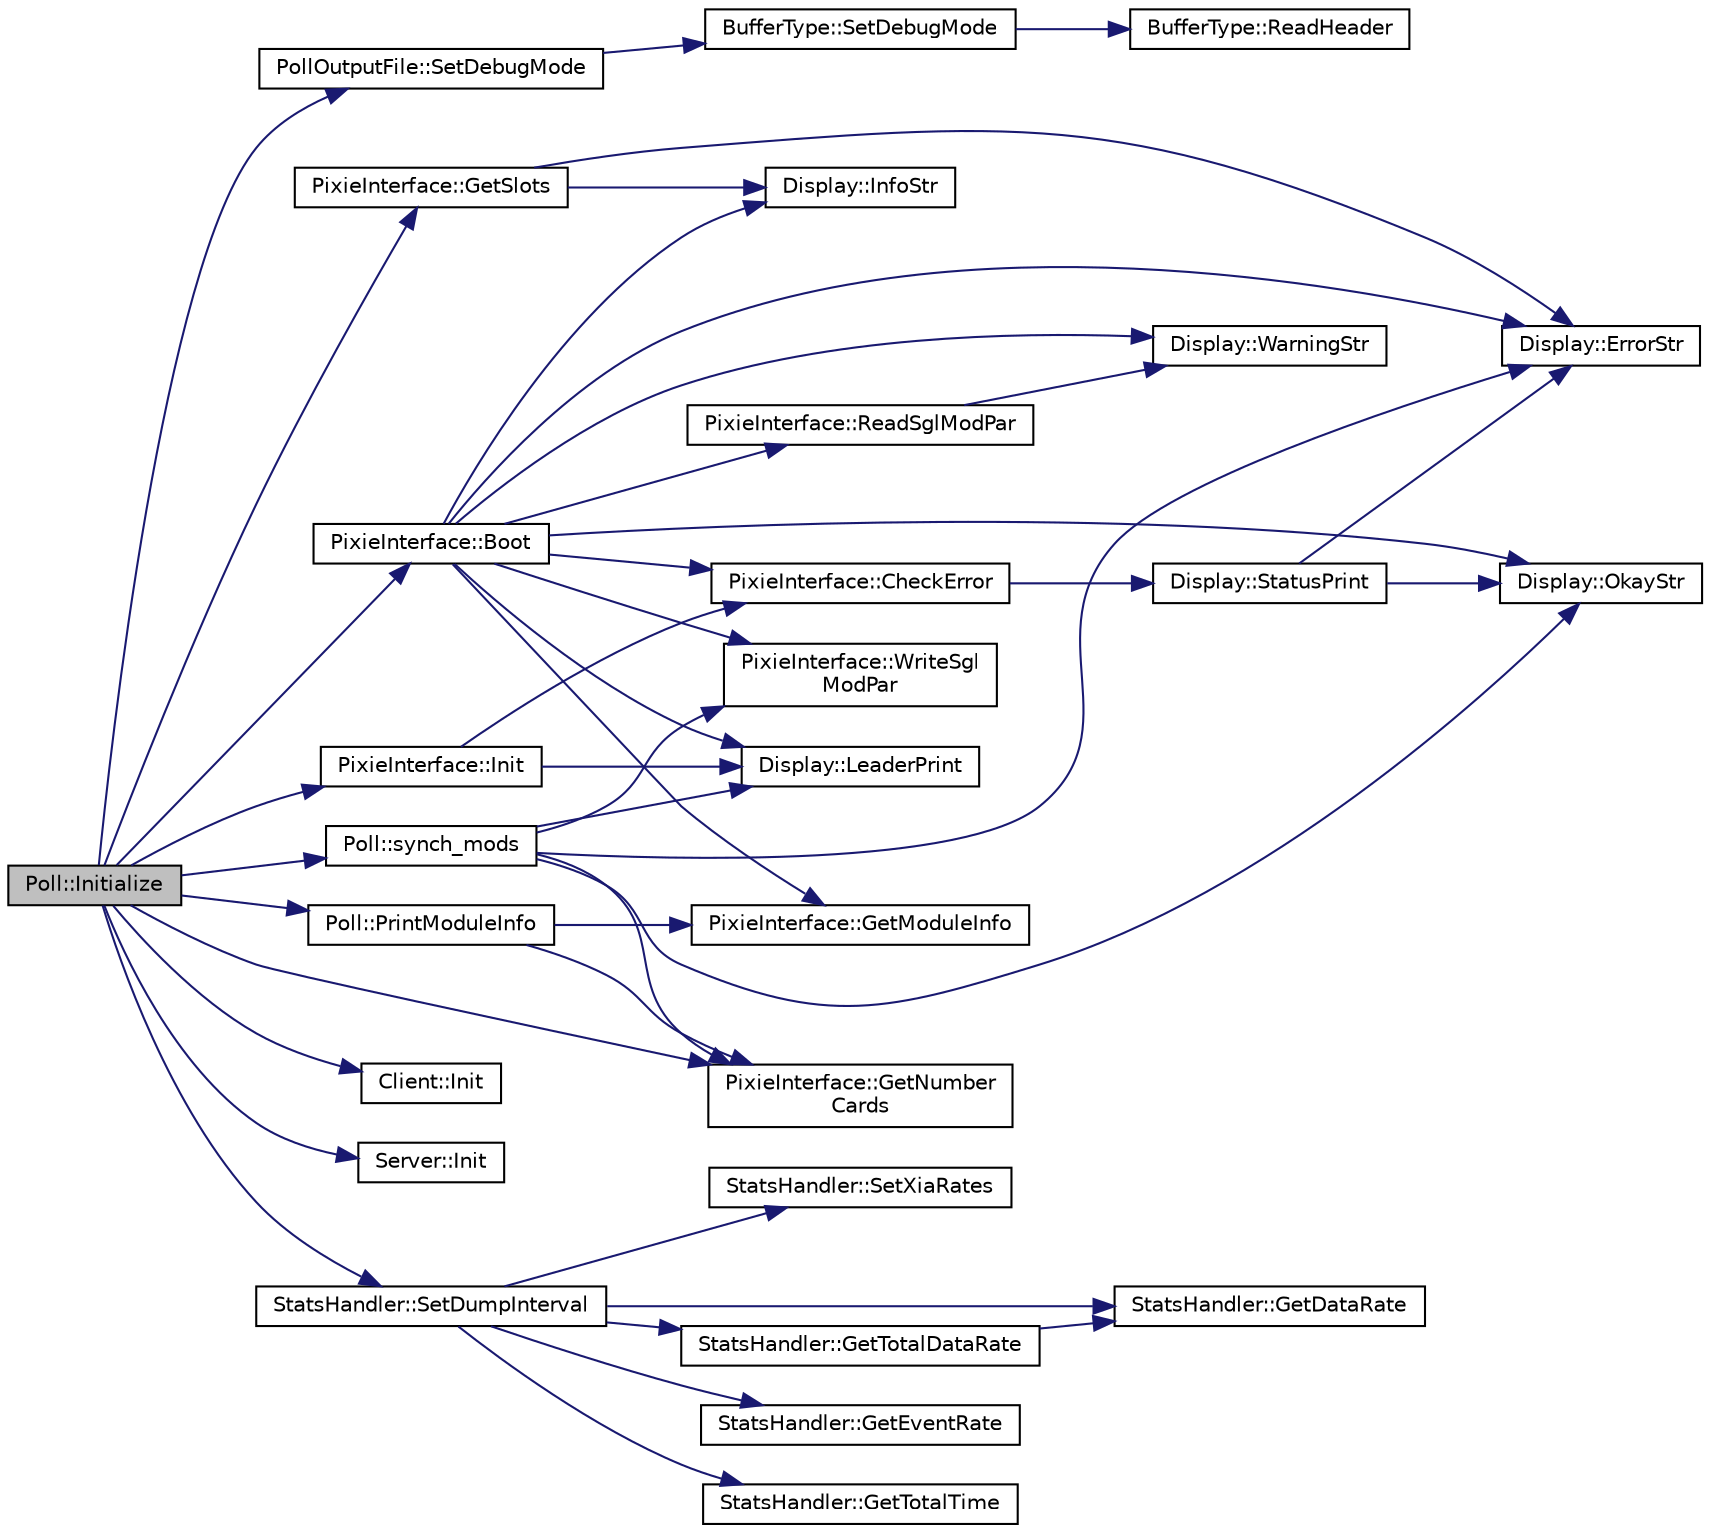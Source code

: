 digraph "Poll::Initialize"
{
  edge [fontname="Helvetica",fontsize="10",labelfontname="Helvetica",labelfontsize="10"];
  node [fontname="Helvetica",fontsize="10",shape=record];
  rankdir="LR";
  Node1 [label="Poll::Initialize",height=0.2,width=0.4,color="black", fillcolor="grey75", style="filled", fontcolor="black"];
  Node1 -> Node2 [color="midnightblue",fontsize="10",style="solid",fontname="Helvetica"];
  Node2 [label="PollOutputFile::SetDebugMode",height=0.2,width=0.4,color="black", fillcolor="white", style="filled",URL="$dd/dcd/class_poll_output_file.html#a30a3e2771d2b82f5f7b2635037584178",tooltip="Toggle debug mode. "];
  Node2 -> Node3 [color="midnightblue",fontsize="10",style="solid",fontname="Helvetica"];
  Node3 [label="BufferType::SetDebugMode",height=0.2,width=0.4,color="black", fillcolor="white", style="filled",URL="$d4/d57/class_buffer_type.html#a965e66fde54356d4ebdc77042439be90"];
  Node3 -> Node4 [color="midnightblue",fontsize="10",style="solid",fontname="Helvetica"];
  Node4 [label="BufferType::ReadHeader",height=0.2,width=0.4,color="black", fillcolor="white", style="filled",URL="$d4/d57/class_buffer_type.html#a13bdce94ebfef9dc1ae90fca6cd66616",tooltip="Return true if the first word of the current buffer is equal to this buffer type. ..."];
  Node1 -> Node5 [color="midnightblue",fontsize="10",style="solid",fontname="Helvetica"];
  Node5 [label="PixieInterface::GetSlots",height=0.2,width=0.4,color="black", fillcolor="white", style="filled",URL="$d9/dc6/class_pixie_interface.html#a39be2bf3b422678b8cc4346fcbbffd2b"];
  Node5 -> Node6 [color="midnightblue",fontsize="10",style="solid",fontname="Helvetica"];
  Node6 [label="Display::ErrorStr",height=0.2,width=0.4,color="black", fillcolor="white", style="filled",URL="$da/d6a/namespace_display.html#a762315ce58efcb1203edfcb74158f59b"];
  Node5 -> Node7 [color="midnightblue",fontsize="10",style="solid",fontname="Helvetica"];
  Node7 [label="Display::InfoStr",height=0.2,width=0.4,color="black", fillcolor="white", style="filled",URL="$da/d6a/namespace_display.html#a20a513965bcf1147a5e50247c7bfcd5a"];
  Node1 -> Node8 [color="midnightblue",fontsize="10",style="solid",fontname="Helvetica"];
  Node8 [label="PixieInterface::Init",height=0.2,width=0.4,color="black", fillcolor="white", style="filled",URL="$d9/dc6/class_pixie_interface.html#af8e3e7ef5e36b64b204eaae46f4d11a0"];
  Node8 -> Node9 [color="midnightblue",fontsize="10",style="solid",fontname="Helvetica"];
  Node9 [label="Display::LeaderPrint",height=0.2,width=0.4,color="black", fillcolor="white", style="filled",URL="$da/d6a/namespace_display.html#ae1b6ae7834913dfdef71ad859e261c55"];
  Node8 -> Node10 [color="midnightblue",fontsize="10",style="solid",fontname="Helvetica"];
  Node10 [label="PixieInterface::CheckError",height=0.2,width=0.4,color="black", fillcolor="white", style="filled",URL="$d9/dc6/class_pixie_interface.html#a41e2b9bfda66a5ba3b89aabd11ec5b48"];
  Node10 -> Node11 [color="midnightblue",fontsize="10",style="solid",fontname="Helvetica"];
  Node11 [label="Display::StatusPrint",height=0.2,width=0.4,color="black", fillcolor="white", style="filled",URL="$da/d6a/namespace_display.html#ad59fed09552cdea4f78fea07f06d7a4e"];
  Node11 -> Node6 [color="midnightblue",fontsize="10",style="solid",fontname="Helvetica"];
  Node11 -> Node12 [color="midnightblue",fontsize="10",style="solid",fontname="Helvetica"];
  Node12 [label="Display::OkayStr",height=0.2,width=0.4,color="black", fillcolor="white", style="filled",URL="$da/d6a/namespace_display.html#a959223815cca12935461ff196af53168"];
  Node1 -> Node13 [color="midnightblue",fontsize="10",style="solid",fontname="Helvetica"];
  Node13 [label="Poll::PrintModuleInfo",height=0.2,width=0.4,color="black", fillcolor="white", style="filled",URL="$d6/db0/class_poll.html#acedb6a91e309779b78213f0de688212d",tooltip="Prints the information about each module. "];
  Node13 -> Node14 [color="midnightblue",fontsize="10",style="solid",fontname="Helvetica"];
  Node14 [label="PixieInterface::GetNumber\lCards",height=0.2,width=0.4,color="black", fillcolor="white", style="filled",URL="$d9/dc6/class_pixie_interface.html#a9bb01960215974a2e961fd8309db8fee"];
  Node13 -> Node15 [color="midnightblue",fontsize="10",style="solid",fontname="Helvetica"];
  Node15 [label="PixieInterface::GetModuleInfo",height=0.2,width=0.4,color="black", fillcolor="white", style="filled",URL="$d9/dc6/class_pixie_interface.html#af1cd46957b5aaa70004b1bb0c44d312e"];
  Node1 -> Node16 [color="midnightblue",fontsize="10",style="solid",fontname="Helvetica"];
  Node16 [label="PixieInterface::Boot",height=0.2,width=0.4,color="black", fillcolor="white", style="filled",URL="$d9/dc6/class_pixie_interface.html#ae470f4ea2b5e2955599a2e05a4d30e25"];
  Node16 -> Node9 [color="midnightblue",fontsize="10",style="solid",fontname="Helvetica"];
  Node16 -> Node15 [color="midnightblue",fontsize="10",style="solid",fontname="Helvetica"];
  Node16 -> Node7 [color="midnightblue",fontsize="10",style="solid",fontname="Helvetica"];
  Node16 -> Node6 [color="midnightblue",fontsize="10",style="solid",fontname="Helvetica"];
  Node16 -> Node10 [color="midnightblue",fontsize="10",style="solid",fontname="Helvetica"];
  Node16 -> Node17 [color="midnightblue",fontsize="10",style="solid",fontname="Helvetica"];
  Node17 [label="PixieInterface::ReadSglModPar",height=0.2,width=0.4,color="black", fillcolor="white", style="filled",URL="$d9/dc6/class_pixie_interface.html#ae4d4aa8172a2a68c38040c767e1d2579"];
  Node17 -> Node18 [color="midnightblue",fontsize="10",style="solid",fontname="Helvetica"];
  Node18 [label="Display::WarningStr",height=0.2,width=0.4,color="black", fillcolor="white", style="filled",URL="$da/d6a/namespace_display.html#a0ca7c8835e858cf0b1e0cce72a41ab9c"];
  Node16 -> Node19 [color="midnightblue",fontsize="10",style="solid",fontname="Helvetica"];
  Node19 [label="PixieInterface::WriteSgl\lModPar",height=0.2,width=0.4,color="black", fillcolor="white", style="filled",URL="$d9/dc6/class_pixie_interface.html#a3804dfd96274f4938bdba15cf9e6fe09"];
  Node16 -> Node18 [color="midnightblue",fontsize="10",style="solid",fontname="Helvetica"];
  Node16 -> Node12 [color="midnightblue",fontsize="10",style="solid",fontname="Helvetica"];
  Node1 -> Node20 [color="midnightblue",fontsize="10",style="solid",fontname="Helvetica"];
  Node20 [label="Poll::synch_mods",height=0.2,width=0.4,color="black", fillcolor="white", style="filled",URL="$d6/db0/class_poll.html#a8022b216f73f4f52a02ea89ad1b8851e",tooltip="Set IN_SYNCH and SYNCH_WAIT parameters on all modules. "];
  Node20 -> Node9 [color="midnightblue",fontsize="10",style="solid",fontname="Helvetica"];
  Node20 -> Node19 [color="midnightblue",fontsize="10",style="solid",fontname="Helvetica"];
  Node20 -> Node14 [color="midnightblue",fontsize="10",style="solid",fontname="Helvetica"];
  Node20 -> Node12 [color="midnightblue",fontsize="10",style="solid",fontname="Helvetica"];
  Node20 -> Node6 [color="midnightblue",fontsize="10",style="solid",fontname="Helvetica"];
  Node1 -> Node14 [color="midnightblue",fontsize="10",style="solid",fontname="Helvetica"];
  Node1 -> Node21 [color="midnightblue",fontsize="10",style="solid",fontname="Helvetica"];
  Node21 [label="Client::Init",height=0.2,width=0.4,color="black", fillcolor="white", style="filled",URL="$d3/d7a/class_client.html#af3ae3362b6d1a2208a996be5d9d9179e"];
  Node1 -> Node22 [color="midnightblue",fontsize="10",style="solid",fontname="Helvetica"];
  Node22 [label="Server::Init",height=0.2,width=0.4,color="black", fillcolor="white", style="filled",URL="$dc/db6/class_server.html#a2c64c41dce5c09acd055f828cff0eb10",tooltip="Initialize the serv object and open a specified port. Returns false if the socket fails to open or th..."];
  Node1 -> Node23 [color="midnightblue",fontsize="10",style="solid",fontname="Helvetica"];
  Node23 [label="StatsHandler::SetDumpInterval",height=0.2,width=0.4,color="black", fillcolor="white", style="filled",URL="$d2/d58/class_stats_handler.html#a5893029be44d424c334f3bb0dbd5e7d9",tooltip="Set the amount of time between scalers dumps in seconds. "];
  Node23 -> Node24 [color="midnightblue",fontsize="10",style="solid",fontname="Helvetica"];
  Node24 [label="StatsHandler::GetDataRate",height=0.2,width=0.4,color="black", fillcolor="white", style="filled",URL="$d2/d58/class_stats_handler.html#a32f7e84315adff7ced7609444f35ef66"];
  Node23 -> Node25 [color="midnightblue",fontsize="10",style="solid",fontname="Helvetica"];
  Node25 [label="StatsHandler::GetTotalDataRate",height=0.2,width=0.4,color="black", fillcolor="white", style="filled",URL="$d2/d58/class_stats_handler.html#ae97addec3c4a6aeb4e405fc4d940638e"];
  Node25 -> Node24 [color="midnightblue",fontsize="10",style="solid",fontname="Helvetica"];
  Node23 -> Node26 [color="midnightblue",fontsize="10",style="solid",fontname="Helvetica"];
  Node26 [label="StatsHandler::GetEventRate",height=0.2,width=0.4,color="black", fillcolor="white", style="filled",URL="$d2/d58/class_stats_handler.html#aa03fc40af12554774f2407a0a56b5d33"];
  Node23 -> Node27 [color="midnightblue",fontsize="10",style="solid",fontname="Helvetica"];
  Node27 [label="StatsHandler::GetTotalTime",height=0.2,width=0.4,color="black", fillcolor="white", style="filled",URL="$d2/d58/class_stats_handler.html#a10f966796de79c55bfa75c6e60bf25ce",tooltip="Return the total run time. "];
  Node23 -> Node28 [color="midnightblue",fontsize="10",style="solid",fontname="Helvetica"];
  Node28 [label="StatsHandler::SetXiaRates",height=0.2,width=0.4,color="black", fillcolor="white", style="filled",URL="$d2/d58/class_stats_handler.html#a7c4289a00263f4c9e9bae690cd9435f2",tooltip="Set the ICR and OCR from the XIA module. "];
}
